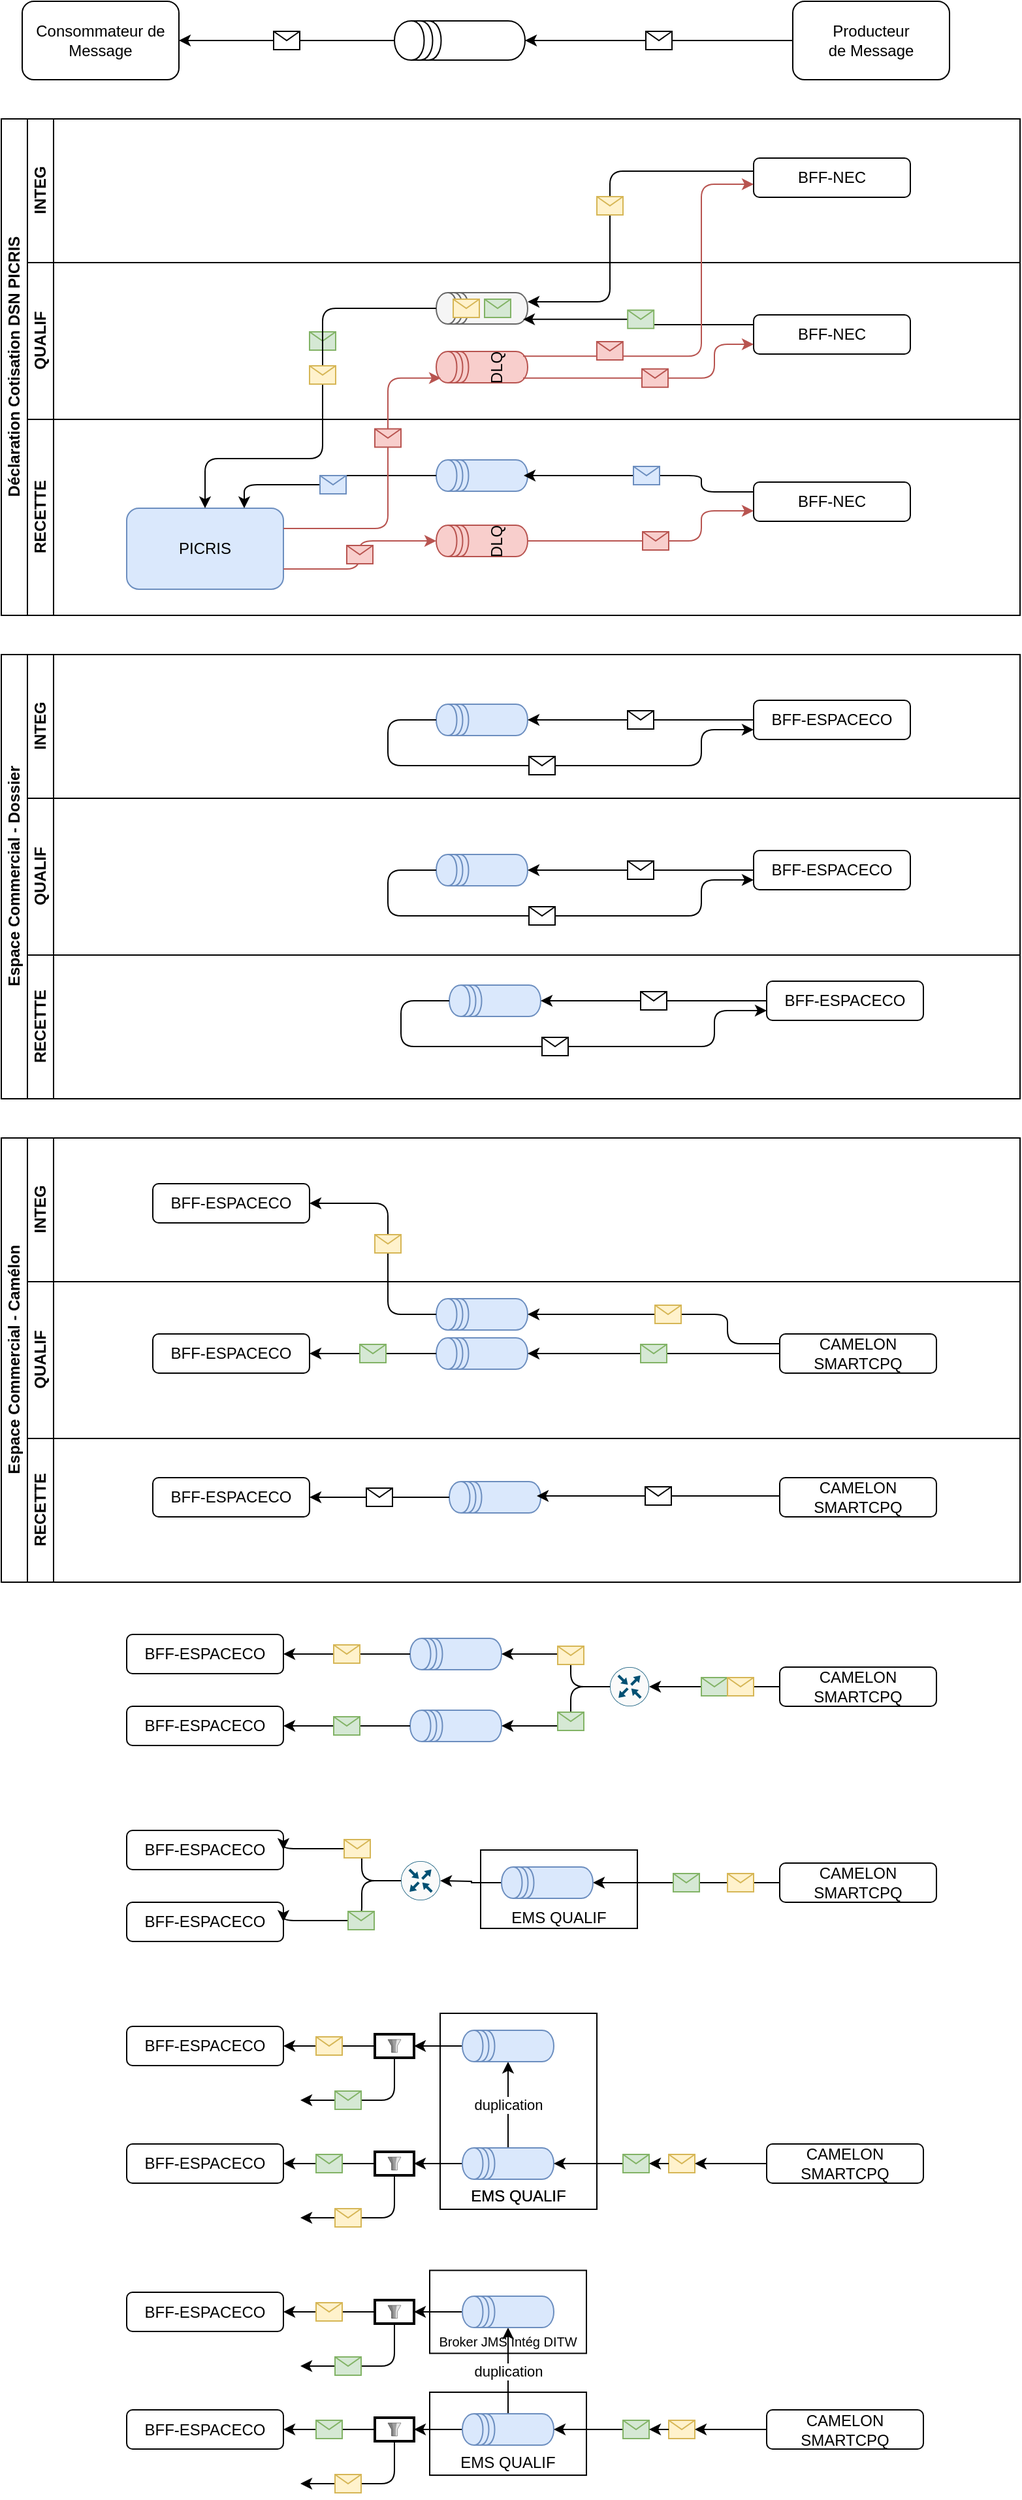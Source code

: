 <mxfile version="14.4.2" type="github">
  <diagram id="DB7DYyGe6dCBV-LKf9_g" name="Page-1">
    <mxGraphModel dx="1384" dy="646" grid="1" gridSize="10" guides="1" tooltips="1" connect="1" arrows="1" fold="1" page="1" pageScale="1" pageWidth="827" pageHeight="1169" math="0" shadow="0">
      <root>
        <mxCell id="0" />
        <mxCell id="1" parent="0" />
        <mxCell id="Vw3KiEQnQfza69MFVmrH-1" value="Consommateur de Message" style="rounded=1;whiteSpace=wrap;html=1;" parent="1" vertex="1">
          <mxGeometry x="40" y="20" width="120" height="60" as="geometry" />
        </mxCell>
        <mxCell id="Vw3KiEQnQfza69MFVmrH-3" value="&lt;div&gt;Producteur&lt;/div&gt;&lt;div&gt;de Message&lt;br&gt;&lt;/div&gt;" style="rounded=1;whiteSpace=wrap;html=1;" parent="1" vertex="1">
          <mxGeometry x="630" y="20" width="120" height="60" as="geometry" />
        </mxCell>
        <mxCell id="Vw3KiEQnQfza69MFVmrH-16" value="" style="shape=datastore;whiteSpace=wrap;html=1;rotation=-90;" parent="1" vertex="1">
          <mxGeometry x="360" width="30" height="100" as="geometry" />
        </mxCell>
        <mxCell id="yvAMT9Jdo3WJvmyWWWsH-12" value="Déclaration Cotisation DSN PICRIS" style="swimlane;html=1;childLayout=stackLayout;resizeParent=1;resizeParentMax=0;horizontal=0;startSize=20;horizontalStack=0;" parent="1" vertex="1">
          <mxGeometry x="24" y="110" width="780" height="380" as="geometry" />
        </mxCell>
        <mxCell id="yvAMT9Jdo3WJvmyWWWsH-13" value="INTEG" style="swimlane;html=1;startSize=20;horizontal=0;" parent="yvAMT9Jdo3WJvmyWWWsH-12" vertex="1">
          <mxGeometry x="20" width="760" height="110" as="geometry" />
        </mxCell>
        <mxCell id="fmMvQ1CZ4i4TI4SBkcEm-40" value="BFF-NEC" style="rounded=1;whiteSpace=wrap;html=1;" parent="yvAMT9Jdo3WJvmyWWWsH-13" vertex="1">
          <mxGeometry x="556" y="30" width="120" height="30" as="geometry" />
        </mxCell>
        <mxCell id="yvAMT9Jdo3WJvmyWWWsH-14" value="QUALIF" style="swimlane;html=1;startSize=20;horizontal=0;" parent="yvAMT9Jdo3WJvmyWWWsH-12" vertex="1">
          <mxGeometry x="20" y="110" width="760" height="120" as="geometry" />
        </mxCell>
        <mxCell id="fmMvQ1CZ4i4TI4SBkcEm-62" value="DLQ" style="shape=datastore;whiteSpace=wrap;html=1;rotation=-90;fillColor=#f8cecc;strokeColor=#b85450;" parent="yvAMT9Jdo3WJvmyWWWsH-14" vertex="1">
          <mxGeometry x="336" y="45" width="24" height="70" as="geometry" />
        </mxCell>
        <mxCell id="XuUBlldkIkATHeK3EOdW-91" value="" style="shape=datastore;whiteSpace=wrap;html=1;rotation=-90;fillColor=#f5f5f5;strokeColor=#666666;fontColor=#333333;" parent="yvAMT9Jdo3WJvmyWWWsH-14" vertex="1">
          <mxGeometry x="336" width="24" height="70" as="geometry" />
        </mxCell>
        <mxCell id="zpK8R6Z0TQCC7PV_zkhn-6" value="BFF-NEC" style="rounded=1;whiteSpace=wrap;html=1;" parent="yvAMT9Jdo3WJvmyWWWsH-14" vertex="1">
          <mxGeometry x="556" y="40" width="120" height="30" as="geometry" />
        </mxCell>
        <mxCell id="zpK8R6Z0TQCC7PV_zkhn-27" value="" style="endArrow=classic;html=1;strokeColor=#000000;entryX=0.15;entryY=0.95;entryDx=0;entryDy=0;exitX=0;exitY=0.25;exitDx=0;exitDy=0;entryPerimeter=0;edgeStyle=orthogonalEdgeStyle;" parent="yvAMT9Jdo3WJvmyWWWsH-14" source="zpK8R6Z0TQCC7PV_zkhn-6" target="XuUBlldkIkATHeK3EOdW-91" edge="1">
          <mxGeometry relative="1" as="geometry">
            <mxPoint x="565" y="54" as="sourcePoint" />
            <mxPoint x="360" y="54" as="targetPoint" />
          </mxGeometry>
        </mxCell>
        <mxCell id="zpK8R6Z0TQCC7PV_zkhn-28" value="" style="shape=message;html=1;outlineConnect=0;fillColor=#d5e8d4;strokeColor=#82b366;" parent="zpK8R6Z0TQCC7PV_zkhn-27" vertex="1">
          <mxGeometry width="20" height="14" relative="1" as="geometry">
            <mxPoint x="-10" y="-7" as="offset" />
          </mxGeometry>
        </mxCell>
        <mxCell id="zpK8R6Z0TQCC7PV_zkhn-29" value="" style="endArrow=classic;html=1;strokeColor=#b85450;edgeStyle=orthogonalEdgeStyle;fillColor=#f8cecc;exitX=0.15;exitY=0.95;exitDx=0;exitDy=0;entryX=0;entryY=0.75;entryDx=0;entryDy=0;exitPerimeter=0;" parent="yvAMT9Jdo3WJvmyWWWsH-14" source="fmMvQ1CZ4i4TI4SBkcEm-62" target="zpK8R6Z0TQCC7PV_zkhn-6" edge="1">
          <mxGeometry relative="1" as="geometry">
            <mxPoint x="446" y="93" as="sourcePoint" />
            <mxPoint x="619" y="70" as="targetPoint" />
            <Array as="points">
              <mxPoint x="526" y="88" />
              <mxPoint x="526" y="63" />
            </Array>
          </mxGeometry>
        </mxCell>
        <mxCell id="zpK8R6Z0TQCC7PV_zkhn-30" value="" style="shape=message;html=1;outlineConnect=0;fillColor=#f8cecc;strokeColor=#b85450;" parent="zpK8R6Z0TQCC7PV_zkhn-29" vertex="1">
          <mxGeometry width="20" height="14" relative="1" as="geometry">
            <mxPoint x="-10" y="-7" as="offset" />
          </mxGeometry>
        </mxCell>
        <mxCell id="zpK8R6Z0TQCC7PV_zkhn-188" value="" style="shape=message;html=1;outlineConnect=0;fillColor=#fff2cc;strokeColor=#d6b656;" parent="yvAMT9Jdo3WJvmyWWWsH-14" vertex="1">
          <mxGeometry x="326" y="28" width="20" height="14" as="geometry" />
        </mxCell>
        <mxCell id="zpK8R6Z0TQCC7PV_zkhn-189" value="" style="shape=message;html=1;outlineConnect=0;fillColor=#d5e8d4;strokeColor=#82b366;" parent="yvAMT9Jdo3WJvmyWWWsH-14" vertex="1">
          <mxGeometry x="350.0" y="28.0" width="20" height="14" as="geometry" />
        </mxCell>
        <mxCell id="zpK8R6Z0TQCC7PV_zkhn-190" value="" style="shape=message;html=1;outlineConnect=0;fillColor=#d5e8d4;strokeColor=#82b366;shadow=0;" parent="yvAMT9Jdo3WJvmyWWWsH-14" vertex="1">
          <mxGeometry x="216.0" y="53.0" width="20" height="14" as="geometry" />
        </mxCell>
        <mxCell id="yvAMT9Jdo3WJvmyWWWsH-15" value="RECETTE" style="swimlane;html=1;startSize=20;horizontal=0;" parent="yvAMT9Jdo3WJvmyWWWsH-12" vertex="1">
          <mxGeometry x="20" y="230" width="760" height="150" as="geometry" />
        </mxCell>
        <mxCell id="fmMvQ1CZ4i4TI4SBkcEm-39" value="PICRIS" style="rounded=1;whiteSpace=wrap;html=1;fillColor=#dae8fc;strokeColor=#6c8ebf;" parent="yvAMT9Jdo3WJvmyWWWsH-15" vertex="1">
          <mxGeometry x="76" y="68" width="120" height="62" as="geometry" />
        </mxCell>
        <mxCell id="zpK8R6Z0TQCC7PV_zkhn-7" value="BFF-NEC" style="rounded=1;whiteSpace=wrap;html=1;" parent="yvAMT9Jdo3WJvmyWWWsH-15" vertex="1">
          <mxGeometry x="556" y="48" width="120" height="30" as="geometry" />
        </mxCell>
        <mxCell id="zpK8R6Z0TQCC7PV_zkhn-8" value="" style="shape=datastore;whiteSpace=wrap;html=1;rotation=-90;fillColor=#dae8fc;strokeColor=#6c8ebf;" parent="yvAMT9Jdo3WJvmyWWWsH-15" vertex="1">
          <mxGeometry x="336" y="8" width="24" height="70" as="geometry" />
        </mxCell>
        <mxCell id="zpK8R6Z0TQCC7PV_zkhn-9" value="DLQ" style="shape=datastore;whiteSpace=wrap;html=1;rotation=-90;fillColor=#f8cecc;strokeColor=#b85450;" parent="yvAMT9Jdo3WJvmyWWWsH-15" vertex="1">
          <mxGeometry x="336" y="58" width="24" height="70" as="geometry" />
        </mxCell>
        <mxCell id="zpK8R6Z0TQCC7PV_zkhn-17" value="" style="endArrow=classic;html=1;strokeColor=#b85450;entryX=0.5;entryY=0;entryDx=0;entryDy=0;exitX=1;exitY=0.75;exitDx=0;exitDy=0;edgeStyle=orthogonalEdgeStyle;fillColor=#f8cecc;" parent="yvAMT9Jdo3WJvmyWWWsH-15" source="fmMvQ1CZ4i4TI4SBkcEm-39" target="zpK8R6Z0TQCC7PV_zkhn-9" edge="1">
          <mxGeometry relative="1" as="geometry">
            <mxPoint x="321" y="230" as="sourcePoint" />
            <mxPoint x="156" y="230" as="targetPoint" />
          </mxGeometry>
        </mxCell>
        <mxCell id="zpK8R6Z0TQCC7PV_zkhn-18" value="" style="shape=message;html=1;outlineConnect=0;fillColor=#f8cecc;strokeColor=#b85450;" parent="zpK8R6Z0TQCC7PV_zkhn-17" vertex="1">
          <mxGeometry width="20" height="14" relative="1" as="geometry">
            <mxPoint x="-10" y="-7" as="offset" />
          </mxGeometry>
        </mxCell>
        <mxCell id="zpK8R6Z0TQCC7PV_zkhn-14" value="" style="endArrow=classic;html=1;strokeColor=#000000;exitX=0.5;exitY=0;exitDx=0;exitDy=0;edgeStyle=orthogonalEdgeStyle;entryX=0.75;entryY=0;entryDx=0;entryDy=0;" parent="yvAMT9Jdo3WJvmyWWWsH-15" source="zpK8R6Z0TQCC7PV_zkhn-8" target="fmMvQ1CZ4i4TI4SBkcEm-39" edge="1">
          <mxGeometry relative="1" as="geometry">
            <mxPoint x="313" y="-85" as="sourcePoint" />
            <mxPoint x="196" y="90" as="targetPoint" />
            <Array as="points">
              <mxPoint x="236" y="43" />
              <mxPoint x="236" y="50" />
              <mxPoint x="166" y="50" />
            </Array>
          </mxGeometry>
        </mxCell>
        <mxCell id="zpK8R6Z0TQCC7PV_zkhn-15" value="" style="shape=message;html=1;outlineConnect=0;fillColor=#dae8fc;strokeColor=#6c8ebf;" parent="zpK8R6Z0TQCC7PV_zkhn-14" vertex="1">
          <mxGeometry width="20" height="14" relative="1" as="geometry">
            <mxPoint x="-10" y="-7" as="offset" />
          </mxGeometry>
        </mxCell>
        <mxCell id="zpK8R6Z0TQCC7PV_zkhn-23" value="" style="endArrow=classic;html=1;strokeColor=#b85450;edgeStyle=orthogonalEdgeStyle;fillColor=#f8cecc;exitX=0.5;exitY=1;exitDx=0;exitDy=0;" parent="yvAMT9Jdo3WJvmyWWWsH-15" source="zpK8R6Z0TQCC7PV_zkhn-9" edge="1">
          <mxGeometry relative="1" as="geometry">
            <mxPoint x="406" y="115" as="sourcePoint" />
            <mxPoint x="556" y="70" as="targetPoint" />
            <Array as="points">
              <mxPoint x="516" y="93" />
              <mxPoint x="516" y="70" />
            </Array>
          </mxGeometry>
        </mxCell>
        <mxCell id="zpK8R6Z0TQCC7PV_zkhn-24" value="" style="shape=message;html=1;outlineConnect=0;fillColor=#f8cecc;strokeColor=#b85450;" parent="zpK8R6Z0TQCC7PV_zkhn-23" vertex="1">
          <mxGeometry width="20" height="14" relative="1" as="geometry">
            <mxPoint x="-10" y="-7" as="offset" />
          </mxGeometry>
        </mxCell>
        <mxCell id="zpK8R6Z0TQCC7PV_zkhn-25" value="" style="endArrow=classic;html=1;strokeColor=#000000;exitX=0;exitY=0.25;exitDx=0;exitDy=0;edgeStyle=orthogonalEdgeStyle;" parent="yvAMT9Jdo3WJvmyWWWsH-15" source="zpK8R6Z0TQCC7PV_zkhn-7" edge="1">
          <mxGeometry relative="1" as="geometry">
            <mxPoint x="586" y="20" as="sourcePoint" />
            <mxPoint x="380" y="43" as="targetPoint" />
            <Array as="points">
              <mxPoint x="516" y="56" />
              <mxPoint x="516" y="43" />
            </Array>
          </mxGeometry>
        </mxCell>
        <mxCell id="zpK8R6Z0TQCC7PV_zkhn-26" value="" style="shape=message;html=1;outlineConnect=0;fillColor=#dae8fc;strokeColor=#6c8ebf;" parent="zpK8R6Z0TQCC7PV_zkhn-25" vertex="1">
          <mxGeometry width="20" height="14" relative="1" as="geometry">
            <mxPoint x="-10" y="-7" as="offset" />
          </mxGeometry>
        </mxCell>
        <mxCell id="fmMvQ1CZ4i4TI4SBkcEm-42" value="" style="endArrow=classic;html=1;strokeColor=#000000;exitX=0.5;exitY=0;exitDx=0;exitDy=0;edgeStyle=orthogonalEdgeStyle;entryX=0.5;entryY=0;entryDx=0;entryDy=0;" parent="yvAMT9Jdo3WJvmyWWWsH-12" source="XuUBlldkIkATHeK3EOdW-91" target="fmMvQ1CZ4i4TI4SBkcEm-39" edge="1">
          <mxGeometry relative="1" as="geometry">
            <mxPoint x="345" y="45" as="sourcePoint" />
            <mxPoint x="216" y="308" as="targetPoint" />
            <Array as="points">
              <mxPoint x="246" y="145" />
              <mxPoint x="246" y="260" />
              <mxPoint x="156" y="260" />
            </Array>
          </mxGeometry>
        </mxCell>
        <mxCell id="fmMvQ1CZ4i4TI4SBkcEm-43" value="" style="shape=message;html=1;outlineConnect=0;fillColor=#fff2cc;strokeColor=#d6b656;" parent="fmMvQ1CZ4i4TI4SBkcEm-42" vertex="1">
          <mxGeometry width="20" height="14" relative="1" as="geometry">
            <mxPoint x="-10" y="-34" as="offset" />
          </mxGeometry>
        </mxCell>
        <mxCell id="fmMvQ1CZ4i4TI4SBkcEm-44" value="" style="endArrow=classic;html=1;strokeColor=#000000;edgeStyle=orthogonalEdgeStyle;" parent="yvAMT9Jdo3WJvmyWWWsH-12" edge="1">
          <mxGeometry relative="1" as="geometry">
            <mxPoint x="576" y="40" as="sourcePoint" />
            <mxPoint x="403" y="140" as="targetPoint" />
            <Array as="points">
              <mxPoint x="466" y="40" />
              <mxPoint x="466" y="140" />
            </Array>
          </mxGeometry>
        </mxCell>
        <mxCell id="fmMvQ1CZ4i4TI4SBkcEm-45" value="" style="shape=message;html=1;outlineConnect=0;fillColor=#fff2cc;strokeColor=#d6b656;" parent="fmMvQ1CZ4i4TI4SBkcEm-44" vertex="1">
          <mxGeometry width="20" height="14" relative="1" as="geometry">
            <mxPoint x="-10" y="-7" as="offset" />
          </mxGeometry>
        </mxCell>
        <mxCell id="zpK8R6Z0TQCC7PV_zkhn-19" value="" style="endArrow=classic;html=1;strokeColor=#b85450;entryX=0.15;entryY=0.05;entryDx=0;entryDy=0;exitX=1;exitY=0.25;exitDx=0;exitDy=0;edgeStyle=orthogonalEdgeStyle;fillColor=#f8cecc;entryPerimeter=0;" parent="yvAMT9Jdo3WJvmyWWWsH-12" source="fmMvQ1CZ4i4TI4SBkcEm-39" target="fmMvQ1CZ4i4TI4SBkcEm-62" edge="1">
          <mxGeometry relative="1" as="geometry">
            <mxPoint x="216" y="344.5" as="sourcePoint" />
            <mxPoint x="333" y="323" as="targetPoint" />
            <Array as="points">
              <mxPoint x="296" y="314" />
              <mxPoint x="296" y="198" />
            </Array>
          </mxGeometry>
        </mxCell>
        <mxCell id="zpK8R6Z0TQCC7PV_zkhn-20" value="" style="shape=message;html=1;outlineConnect=0;fillColor=#f8cecc;strokeColor=#b85450;" parent="zpK8R6Z0TQCC7PV_zkhn-19" vertex="1">
          <mxGeometry width="20" height="14" relative="1" as="geometry">
            <mxPoint x="-10" y="-38.27" as="offset" />
          </mxGeometry>
        </mxCell>
        <mxCell id="zpK8R6Z0TQCC7PV_zkhn-21" value="" style="endArrow=classic;html=1;strokeColor=#b85450;edgeStyle=orthogonalEdgeStyle;fillColor=#f8cecc;exitX=0.85;exitY=0.95;exitDx=0;exitDy=0;exitPerimeter=0;" parent="yvAMT9Jdo3WJvmyWWWsH-12" source="fmMvQ1CZ4i4TI4SBkcEm-62" edge="1">
          <mxGeometry relative="1" as="geometry">
            <mxPoint x="400" y="190" as="sourcePoint" />
            <mxPoint x="576" y="50" as="targetPoint" />
            <Array as="points">
              <mxPoint x="536" y="182" />
              <mxPoint x="536" y="50" />
            </Array>
          </mxGeometry>
        </mxCell>
        <mxCell id="zpK8R6Z0TQCC7PV_zkhn-22" value="" style="shape=message;html=1;outlineConnect=0;fillColor=#f8cecc;strokeColor=#b85450;" parent="zpK8R6Z0TQCC7PV_zkhn-21" vertex="1">
          <mxGeometry width="20" height="14" relative="1" as="geometry">
            <mxPoint x="-80.07" y="6.43" as="offset" />
          </mxGeometry>
        </mxCell>
        <mxCell id="yvAMT9Jdo3WJvmyWWWsH-21" value="" style="endArrow=classic;html=1;strokeColor=#000000;entryX=1;entryY=0.5;entryDx=0;entryDy=0;exitX=0.5;exitY=0;exitDx=0;exitDy=0;" parent="1" source="Vw3KiEQnQfza69MFVmrH-16" target="Vw3KiEQnQfza69MFVmrH-1" edge="1">
          <mxGeometry relative="1" as="geometry">
            <mxPoint x="400" y="122" as="sourcePoint" />
            <mxPoint x="300" y="122" as="targetPoint" />
          </mxGeometry>
        </mxCell>
        <mxCell id="yvAMT9Jdo3WJvmyWWWsH-22" value="" style="shape=message;html=1;outlineConnect=0;" parent="yvAMT9Jdo3WJvmyWWWsH-21" vertex="1">
          <mxGeometry width="20" height="14" relative="1" as="geometry">
            <mxPoint x="-10" y="-7" as="offset" />
          </mxGeometry>
        </mxCell>
        <mxCell id="yvAMT9Jdo3WJvmyWWWsH-23" value="" style="endArrow=classic;html=1;strokeColor=#000000;entryX=0.5;entryY=1;entryDx=0;entryDy=0;exitX=0;exitY=0.5;exitDx=0;exitDy=0;" parent="1" source="Vw3KiEQnQfza69MFVmrH-3" target="Vw3KiEQnQfza69MFVmrH-16" edge="1">
          <mxGeometry relative="1" as="geometry">
            <mxPoint x="605" y="92" as="sourcePoint" />
            <mxPoint x="440" y="92" as="targetPoint" />
          </mxGeometry>
        </mxCell>
        <mxCell id="yvAMT9Jdo3WJvmyWWWsH-24" value="" style="shape=message;html=1;outlineConnect=0;" parent="yvAMT9Jdo3WJvmyWWWsH-23" vertex="1">
          <mxGeometry width="20" height="14" relative="1" as="geometry">
            <mxPoint x="-10" y="-7" as="offset" />
          </mxGeometry>
        </mxCell>
        <mxCell id="zpK8R6Z0TQCC7PV_zkhn-32" value="Espace Commercial - Dossier" style="swimlane;html=1;childLayout=stackLayout;resizeParent=1;resizeParentMax=0;horizontal=0;startSize=20;horizontalStack=0;" parent="1" vertex="1">
          <mxGeometry x="24" y="520" width="780" height="340" as="geometry" />
        </mxCell>
        <mxCell id="zpK8R6Z0TQCC7PV_zkhn-33" value="INTEG" style="swimlane;html=1;startSize=20;horizontal=0;" parent="zpK8R6Z0TQCC7PV_zkhn-32" vertex="1">
          <mxGeometry x="20" width="760" height="110" as="geometry" />
        </mxCell>
        <mxCell id="zpK8R6Z0TQCC7PV_zkhn-34" value="BFF-ESPACECO" style="rounded=1;whiteSpace=wrap;html=1;" parent="zpK8R6Z0TQCC7PV_zkhn-33" vertex="1">
          <mxGeometry x="556" y="35" width="120" height="30" as="geometry" />
        </mxCell>
        <mxCell id="zpK8R6Z0TQCC7PV_zkhn-69" value="" style="shape=datastore;whiteSpace=wrap;html=1;rotation=-90;fillColor=#dae8fc;strokeColor=#6c8ebf;" parent="zpK8R6Z0TQCC7PV_zkhn-33" vertex="1">
          <mxGeometry x="336" y="15" width="24" height="70" as="geometry" />
        </mxCell>
        <mxCell id="zpK8R6Z0TQCC7PV_zkhn-72" value="" style="endArrow=classic;html=1;strokeColor=#000000;edgeStyle=orthogonalEdgeStyle;entryX=0;entryY=0.75;entryDx=0;entryDy=0;exitX=0.5;exitY=0;exitDx=0;exitDy=0;" parent="zpK8R6Z0TQCC7PV_zkhn-33" source="zpK8R6Z0TQCC7PV_zkhn-69" target="zpK8R6Z0TQCC7PV_zkhn-34" edge="1">
          <mxGeometry relative="1" as="geometry">
            <mxPoint x="299" y="80" as="sourcePoint" />
            <mxPoint x="126" y="85" as="targetPoint" />
            <Array as="points">
              <mxPoint x="276" y="50" />
              <mxPoint x="276" y="85" />
              <mxPoint x="516" y="85" />
              <mxPoint x="516" y="58" />
            </Array>
          </mxGeometry>
        </mxCell>
        <mxCell id="zpK8R6Z0TQCC7PV_zkhn-73" value="" style="shape=message;html=1;outlineConnect=0;" parent="zpK8R6Z0TQCC7PV_zkhn-72" vertex="1">
          <mxGeometry width="20" height="14" relative="1" as="geometry">
            <mxPoint x="-10" y="-7" as="offset" />
          </mxGeometry>
        </mxCell>
        <mxCell id="zpK8R6Z0TQCC7PV_zkhn-58" value="" style="endArrow=classic;html=1;strokeColor=#000000;edgeStyle=orthogonalEdgeStyle;entryX=0.5;entryY=1;entryDx=0;entryDy=0;" parent="zpK8R6Z0TQCC7PV_zkhn-33" target="zpK8R6Z0TQCC7PV_zkhn-69" edge="1">
          <mxGeometry relative="1" as="geometry">
            <mxPoint x="556" y="50" as="sourcePoint" />
            <mxPoint x="383" y="140" as="targetPoint" />
            <Array as="points">
              <mxPoint x="556" y="50" />
            </Array>
          </mxGeometry>
        </mxCell>
        <mxCell id="zpK8R6Z0TQCC7PV_zkhn-59" value="" style="shape=message;html=1;outlineConnect=0;" parent="zpK8R6Z0TQCC7PV_zkhn-58" vertex="1">
          <mxGeometry width="20" height="14" relative="1" as="geometry">
            <mxPoint x="-10" y="-7" as="offset" />
          </mxGeometry>
        </mxCell>
        <mxCell id="zpK8R6Z0TQCC7PV_zkhn-35" value="QUALIF" style="swimlane;html=1;startSize=20;horizontal=0;" parent="zpK8R6Z0TQCC7PV_zkhn-32" vertex="1">
          <mxGeometry x="20" y="110" width="760" height="120" as="geometry" />
        </mxCell>
        <mxCell id="zpK8R6Z0TQCC7PV_zkhn-74" value="BFF-ESPACECO" style="rounded=1;whiteSpace=wrap;html=1;" parent="zpK8R6Z0TQCC7PV_zkhn-35" vertex="1">
          <mxGeometry x="556" y="40" width="120" height="30" as="geometry" />
        </mxCell>
        <mxCell id="zpK8R6Z0TQCC7PV_zkhn-75" value="" style="shape=datastore;whiteSpace=wrap;html=1;rotation=-90;fillColor=#dae8fc;strokeColor=#6c8ebf;" parent="zpK8R6Z0TQCC7PV_zkhn-35" vertex="1">
          <mxGeometry x="336" y="20" width="24" height="70" as="geometry" />
        </mxCell>
        <mxCell id="zpK8R6Z0TQCC7PV_zkhn-76" value="" style="endArrow=classic;html=1;strokeColor=#000000;edgeStyle=orthogonalEdgeStyle;entryX=0;entryY=0.75;entryDx=0;entryDy=0;exitX=0.5;exitY=0;exitDx=0;exitDy=0;" parent="zpK8R6Z0TQCC7PV_zkhn-35" source="zpK8R6Z0TQCC7PV_zkhn-75" target="zpK8R6Z0TQCC7PV_zkhn-74" edge="1">
          <mxGeometry relative="1" as="geometry">
            <mxPoint x="255" y="-435" as="sourcePoint" />
            <mxPoint x="82" y="-430" as="targetPoint" />
            <Array as="points">
              <mxPoint x="276" y="55" />
              <mxPoint x="276" y="90" />
              <mxPoint x="516" y="90" />
              <mxPoint x="516" y="63" />
            </Array>
          </mxGeometry>
        </mxCell>
        <mxCell id="zpK8R6Z0TQCC7PV_zkhn-77" value="" style="shape=message;html=1;outlineConnect=0;" parent="zpK8R6Z0TQCC7PV_zkhn-76" vertex="1">
          <mxGeometry width="20" height="14" relative="1" as="geometry">
            <mxPoint x="-10" y="-7" as="offset" />
          </mxGeometry>
        </mxCell>
        <mxCell id="zpK8R6Z0TQCC7PV_zkhn-78" value="" style="endArrow=classic;html=1;strokeColor=#000000;edgeStyle=orthogonalEdgeStyle;entryX=0.5;entryY=1;entryDx=0;entryDy=0;" parent="zpK8R6Z0TQCC7PV_zkhn-35" target="zpK8R6Z0TQCC7PV_zkhn-75" edge="1">
          <mxGeometry relative="1" as="geometry">
            <mxPoint x="556" y="55" as="sourcePoint" />
            <mxPoint x="339" y="-375" as="targetPoint" />
            <Array as="points">
              <mxPoint x="556" y="55" />
            </Array>
          </mxGeometry>
        </mxCell>
        <mxCell id="zpK8R6Z0TQCC7PV_zkhn-79" value="" style="shape=message;html=1;outlineConnect=0;" parent="zpK8R6Z0TQCC7PV_zkhn-78" vertex="1">
          <mxGeometry width="20" height="14" relative="1" as="geometry">
            <mxPoint x="-10" y="-7" as="offset" />
          </mxGeometry>
        </mxCell>
        <mxCell id="zpK8R6Z0TQCC7PV_zkhn-43" value="RECETTE" style="swimlane;html=1;startSize=20;horizontal=0;" parent="zpK8R6Z0TQCC7PV_zkhn-32" vertex="1">
          <mxGeometry x="20" y="230" width="760" height="110" as="geometry" />
        </mxCell>
        <mxCell id="zpK8R6Z0TQCC7PV_zkhn-80" value="BFF-ESPACECO" style="rounded=1;whiteSpace=wrap;html=1;" parent="zpK8R6Z0TQCC7PV_zkhn-43" vertex="1">
          <mxGeometry x="566" y="20" width="120" height="30" as="geometry" />
        </mxCell>
        <mxCell id="zpK8R6Z0TQCC7PV_zkhn-81" value="" style="shape=datastore;whiteSpace=wrap;html=1;rotation=-90;fillColor=#dae8fc;strokeColor=#6c8ebf;" parent="zpK8R6Z0TQCC7PV_zkhn-43" vertex="1">
          <mxGeometry x="346" width="24" height="70" as="geometry" />
        </mxCell>
        <mxCell id="zpK8R6Z0TQCC7PV_zkhn-82" value="" style="endArrow=classic;html=1;strokeColor=#000000;edgeStyle=orthogonalEdgeStyle;entryX=0;entryY=0.75;entryDx=0;entryDy=0;exitX=0.5;exitY=0;exitDx=0;exitDy=0;" parent="zpK8R6Z0TQCC7PV_zkhn-43" source="zpK8R6Z0TQCC7PV_zkhn-81" target="zpK8R6Z0TQCC7PV_zkhn-80" edge="1">
          <mxGeometry relative="1" as="geometry">
            <mxPoint x="265" y="-455" as="sourcePoint" />
            <mxPoint x="92" y="-450" as="targetPoint" />
            <Array as="points">
              <mxPoint x="286" y="35" />
              <mxPoint x="286" y="70" />
              <mxPoint x="526" y="70" />
              <mxPoint x="526" y="43" />
            </Array>
          </mxGeometry>
        </mxCell>
        <mxCell id="zpK8R6Z0TQCC7PV_zkhn-83" value="" style="shape=message;html=1;outlineConnect=0;" parent="zpK8R6Z0TQCC7PV_zkhn-82" vertex="1">
          <mxGeometry width="20" height="14" relative="1" as="geometry">
            <mxPoint x="-10" y="-7" as="offset" />
          </mxGeometry>
        </mxCell>
        <mxCell id="zpK8R6Z0TQCC7PV_zkhn-84" value="" style="endArrow=classic;html=1;strokeColor=#000000;edgeStyle=orthogonalEdgeStyle;entryX=0.5;entryY=1;entryDx=0;entryDy=0;" parent="zpK8R6Z0TQCC7PV_zkhn-43" target="zpK8R6Z0TQCC7PV_zkhn-81" edge="1">
          <mxGeometry relative="1" as="geometry">
            <mxPoint x="566" y="35" as="sourcePoint" />
            <mxPoint x="349" y="-395" as="targetPoint" />
            <Array as="points">
              <mxPoint x="566" y="35" />
            </Array>
          </mxGeometry>
        </mxCell>
        <mxCell id="zpK8R6Z0TQCC7PV_zkhn-85" value="" style="shape=message;html=1;outlineConnect=0;" parent="zpK8R6Z0TQCC7PV_zkhn-84" vertex="1">
          <mxGeometry width="20" height="14" relative="1" as="geometry">
            <mxPoint x="-10" y="-7" as="offset" />
          </mxGeometry>
        </mxCell>
        <mxCell id="zpK8R6Z0TQCC7PV_zkhn-153" value="Espace Commercial - Camélon" style="swimlane;html=1;childLayout=stackLayout;resizeParent=1;resizeParentMax=0;horizontal=0;startSize=20;horizontalStack=0;" parent="1" vertex="1">
          <mxGeometry x="24" y="890" width="780" height="340" as="geometry" />
        </mxCell>
        <mxCell id="zpK8R6Z0TQCC7PV_zkhn-154" value="INTEG" style="swimlane;html=1;startSize=20;horizontal=0;" parent="zpK8R6Z0TQCC7PV_zkhn-153" vertex="1">
          <mxGeometry x="20" width="760" height="110" as="geometry" />
        </mxCell>
        <mxCell id="zpK8R6Z0TQCC7PV_zkhn-155" value="BFF-ESPACECO" style="rounded=1;whiteSpace=wrap;html=1;" parent="zpK8R6Z0TQCC7PV_zkhn-154" vertex="1">
          <mxGeometry x="96" y="35" width="120" height="30" as="geometry" />
        </mxCell>
        <mxCell id="zpK8R6Z0TQCC7PV_zkhn-161" value="QUALIF" style="swimlane;html=1;startSize=20;horizontal=0;" parent="zpK8R6Z0TQCC7PV_zkhn-153" vertex="1">
          <mxGeometry x="20" y="110" width="760" height="120" as="geometry" />
        </mxCell>
        <mxCell id="zpK8R6Z0TQCC7PV_zkhn-162" value="BFF-ESPACECO" style="rounded=1;whiteSpace=wrap;html=1;" parent="zpK8R6Z0TQCC7PV_zkhn-161" vertex="1">
          <mxGeometry x="96" y="40" width="120" height="30" as="geometry" />
        </mxCell>
        <mxCell id="zpK8R6Z0TQCC7PV_zkhn-163" value="" style="shape=datastore;whiteSpace=wrap;html=1;rotation=-90;fillColor=#dae8fc;strokeColor=#6c8ebf;" parent="zpK8R6Z0TQCC7PV_zkhn-161" vertex="1">
          <mxGeometry x="336" y="20" width="24" height="70" as="geometry" />
        </mxCell>
        <mxCell id="zpK8R6Z0TQCC7PV_zkhn-166" value="" style="endArrow=classic;html=1;strokeColor=#000000;edgeStyle=orthogonalEdgeStyle;entryX=0.5;entryY=1;entryDx=0;entryDy=0;exitX=0;exitY=0.5;exitDx=0;exitDy=0;" parent="zpK8R6Z0TQCC7PV_zkhn-161" source="zpK8R6Z0TQCC7PV_zkhn-176" target="zpK8R6Z0TQCC7PV_zkhn-163" edge="1">
          <mxGeometry relative="1" as="geometry">
            <mxPoint x="556" y="55" as="sourcePoint" />
            <mxPoint x="339" y="-375" as="targetPoint" />
            <Array as="points" />
          </mxGeometry>
        </mxCell>
        <mxCell id="zpK8R6Z0TQCC7PV_zkhn-167" value="" style="shape=message;html=1;outlineConnect=0;fillColor=#d5e8d4;strokeColor=#82b366;" parent="zpK8R6Z0TQCC7PV_zkhn-166" vertex="1">
          <mxGeometry width="20" height="14" relative="1" as="geometry">
            <mxPoint x="-10" y="-7" as="offset" />
          </mxGeometry>
        </mxCell>
        <mxCell id="zpK8R6Z0TQCC7PV_zkhn-176" value="CAMELON SMARTCPQ" style="rounded=1;whiteSpace=wrap;html=1;" parent="zpK8R6Z0TQCC7PV_zkhn-161" vertex="1">
          <mxGeometry x="576" y="40" width="120" height="30" as="geometry" />
        </mxCell>
        <mxCell id="zpK8R6Z0TQCC7PV_zkhn-181" value="" style="endArrow=classic;html=1;strokeColor=#000000;edgeStyle=orthogonalEdgeStyle;entryX=1;entryY=0.5;entryDx=0;entryDy=0;exitX=0.5;exitY=0;exitDx=0;exitDy=0;" parent="zpK8R6Z0TQCC7PV_zkhn-161" source="zpK8R6Z0TQCC7PV_zkhn-163" target="zpK8R6Z0TQCC7PV_zkhn-162" edge="1">
          <mxGeometry relative="1" as="geometry">
            <mxPoint x="323" y="165" as="sourcePoint" />
            <mxPoint x="216" y="165" as="targetPoint" />
            <Array as="points">
              <mxPoint x="276" y="55" />
              <mxPoint x="276" y="55" />
            </Array>
          </mxGeometry>
        </mxCell>
        <mxCell id="zpK8R6Z0TQCC7PV_zkhn-182" value="" style="shape=message;html=1;outlineConnect=0;fillColor=#d5e8d4;strokeColor=#82b366;" parent="zpK8R6Z0TQCC7PV_zkhn-181" vertex="1">
          <mxGeometry width="20" height="14" relative="1" as="geometry">
            <mxPoint x="-10" y="-7" as="offset" />
          </mxGeometry>
        </mxCell>
        <mxCell id="zpK8R6Z0TQCC7PV_zkhn-156" value="" style="shape=datastore;whiteSpace=wrap;html=1;rotation=-90;fillColor=#dae8fc;strokeColor=#6c8ebf;" parent="zpK8R6Z0TQCC7PV_zkhn-161" vertex="1">
          <mxGeometry x="336" y="-10" width="24" height="70" as="geometry" />
        </mxCell>
        <mxCell id="zpK8R6Z0TQCC7PV_zkhn-159" value="" style="endArrow=classic;html=1;strokeColor=#000000;edgeStyle=orthogonalEdgeStyle;entryX=0.5;entryY=1;entryDx=0;entryDy=0;exitX=0;exitY=0.25;exitDx=0;exitDy=0;" parent="zpK8R6Z0TQCC7PV_zkhn-161" source="zpK8R6Z0TQCC7PV_zkhn-176" target="zpK8R6Z0TQCC7PV_zkhn-156" edge="1">
          <mxGeometry relative="1" as="geometry">
            <mxPoint x="556" y="-60" as="sourcePoint" />
            <mxPoint x="383" y="30" as="targetPoint" />
            <Array as="points">
              <mxPoint x="536" y="48" />
              <mxPoint x="536" y="25" />
            </Array>
          </mxGeometry>
        </mxCell>
        <mxCell id="zpK8R6Z0TQCC7PV_zkhn-160" value="" style="shape=message;html=1;outlineConnect=0;fillColor=#fff2cc;strokeColor=#d6b656;" parent="zpK8R6Z0TQCC7PV_zkhn-159" vertex="1">
          <mxGeometry width="20" height="14" relative="1" as="geometry">
            <mxPoint x="-10" y="-7" as="offset" />
          </mxGeometry>
        </mxCell>
        <mxCell id="zpK8R6Z0TQCC7PV_zkhn-168" value="RECETTE" style="swimlane;html=1;startSize=20;horizontal=0;" parent="zpK8R6Z0TQCC7PV_zkhn-153" vertex="1">
          <mxGeometry x="20" y="230" width="760" height="110" as="geometry" />
        </mxCell>
        <mxCell id="zpK8R6Z0TQCC7PV_zkhn-169" value="BFF-ESPACECO" style="rounded=1;whiteSpace=wrap;html=1;" parent="zpK8R6Z0TQCC7PV_zkhn-168" vertex="1">
          <mxGeometry x="96" y="30" width="120" height="30" as="geometry" />
        </mxCell>
        <mxCell id="zpK8R6Z0TQCC7PV_zkhn-170" value="" style="shape=datastore;whiteSpace=wrap;html=1;rotation=-90;fillColor=#dae8fc;strokeColor=#6c8ebf;" parent="zpK8R6Z0TQCC7PV_zkhn-168" vertex="1">
          <mxGeometry x="346" y="10" width="24" height="70" as="geometry" />
        </mxCell>
        <mxCell id="zpK8R6Z0TQCC7PV_zkhn-179" value="" style="endArrow=classic;html=1;strokeColor=#000000;edgeStyle=orthogonalEdgeStyle;entryX=1;entryY=0.5;entryDx=0;entryDy=0;exitX=0.5;exitY=0;exitDx=0;exitDy=0;" parent="zpK8R6Z0TQCC7PV_zkhn-168" source="zpK8R6Z0TQCC7PV_zkhn-170" target="zpK8R6Z0TQCC7PV_zkhn-169" edge="1">
          <mxGeometry relative="1" as="geometry">
            <mxPoint x="566" y="45" as="sourcePoint" />
            <mxPoint x="393" y="45" as="targetPoint" />
            <Array as="points" />
          </mxGeometry>
        </mxCell>
        <mxCell id="zpK8R6Z0TQCC7PV_zkhn-180" value="" style="shape=message;html=1;outlineConnect=0;" parent="zpK8R6Z0TQCC7PV_zkhn-179" vertex="1">
          <mxGeometry width="20" height="14" relative="1" as="geometry">
            <mxPoint x="-10" y="-7" as="offset" />
          </mxGeometry>
        </mxCell>
        <mxCell id="zpK8R6Z0TQCC7PV_zkhn-175" value="CAMELON SMARTCPQ" style="rounded=1;whiteSpace=wrap;html=1;" parent="zpK8R6Z0TQCC7PV_zkhn-168" vertex="1">
          <mxGeometry x="576" y="30" width="120" height="30" as="geometry" />
        </mxCell>
        <mxCell id="zpK8R6Z0TQCC7PV_zkhn-184" value="" style="endArrow=classic;html=1;strokeColor=#000000;edgeStyle=orthogonalEdgeStyle;" parent="zpK8R6Z0TQCC7PV_zkhn-168" edge="1">
          <mxGeometry relative="1" as="geometry">
            <mxPoint x="576" y="44" as="sourcePoint" />
            <mxPoint x="390" y="44" as="targetPoint" />
            <Array as="points">
              <mxPoint x="390" y="44" />
            </Array>
          </mxGeometry>
        </mxCell>
        <mxCell id="zpK8R6Z0TQCC7PV_zkhn-185" value="" style="shape=message;html=1;outlineConnect=0;" parent="zpK8R6Z0TQCC7PV_zkhn-184" vertex="1">
          <mxGeometry width="20" height="14" relative="1" as="geometry">
            <mxPoint x="-10" y="-7" as="offset" />
          </mxGeometry>
        </mxCell>
        <mxCell id="zpK8R6Z0TQCC7PV_zkhn-186" value="" style="endArrow=classic;html=1;strokeColor=#000000;edgeStyle=orthogonalEdgeStyle;entryX=1;entryY=0.5;entryDx=0;entryDy=0;exitX=0.5;exitY=0;exitDx=0;exitDy=0;" parent="zpK8R6Z0TQCC7PV_zkhn-153" source="zpK8R6Z0TQCC7PV_zkhn-156" target="zpK8R6Z0TQCC7PV_zkhn-155" edge="1">
          <mxGeometry relative="1" as="geometry">
            <mxPoint x="429" y="85" as="sourcePoint" />
            <mxPoint x="256" y="85" as="targetPoint" />
            <Array as="points">
              <mxPoint x="296" y="135" />
              <mxPoint x="296" y="50" />
            </Array>
          </mxGeometry>
        </mxCell>
        <mxCell id="zpK8R6Z0TQCC7PV_zkhn-187" value="" style="shape=message;html=1;outlineConnect=0;fillColor=#fff2cc;strokeColor=#d6b656;" parent="zpK8R6Z0TQCC7PV_zkhn-186" vertex="1">
          <mxGeometry width="20" height="14" relative="1" as="geometry">
            <mxPoint x="-10" y="-7" as="offset" />
          </mxGeometry>
        </mxCell>
        <mxCell id="fqXoqpOnXC4Qgl6XE_4F-1" value="BFF-ESPACECO" style="rounded=1;whiteSpace=wrap;html=1;" parent="1" vertex="1">
          <mxGeometry x="120" y="1270" width="120" height="30" as="geometry" />
        </mxCell>
        <mxCell id="fqXoqpOnXC4Qgl6XE_4F-2" value="BFF-ESPACECO" style="rounded=1;whiteSpace=wrap;html=1;" parent="1" vertex="1">
          <mxGeometry x="120" y="1325" width="120" height="30" as="geometry" />
        </mxCell>
        <mxCell id="fqXoqpOnXC4Qgl6XE_4F-3" value="" style="shape=datastore;whiteSpace=wrap;html=1;rotation=-90;fillColor=#dae8fc;strokeColor=#6c8ebf;" parent="1" vertex="1">
          <mxGeometry x="360" y="1305" width="24" height="70" as="geometry" />
        </mxCell>
        <mxCell id="fqXoqpOnXC4Qgl6XE_4F-4" value="" style="endArrow=classic;html=1;strokeColor=#000000;edgeStyle=orthogonalEdgeStyle;entryX=0.5;entryY=1;entryDx=0;entryDy=0;exitX=0;exitY=0.5;exitDx=0;exitDy=0;" parent="1" source="fqXoqpOnXC4Qgl6XE_4F-14" target="fqXoqpOnXC4Qgl6XE_4F-3" edge="1">
          <mxGeometry relative="1" as="geometry">
            <mxPoint x="536" y="340" as="sourcePoint" />
            <mxPoint x="319" y="-90" as="targetPoint" />
            <Array as="points">
              <mxPoint x="460" y="1310" />
              <mxPoint x="460" y="1340" />
            </Array>
          </mxGeometry>
        </mxCell>
        <mxCell id="fqXoqpOnXC4Qgl6XE_4F-5" value="" style="shape=message;html=1;outlineConnect=0;fillColor=#d5e8d4;strokeColor=#82b366;" parent="fqXoqpOnXC4Qgl6XE_4F-4" vertex="1">
          <mxGeometry width="20" height="14" relative="1" as="geometry">
            <mxPoint x="-10" y="-7" as="offset" />
          </mxGeometry>
        </mxCell>
        <mxCell id="fqXoqpOnXC4Qgl6XE_4F-6" value="CAMELON SMARTCPQ" style="rounded=1;whiteSpace=wrap;html=1;" parent="1" vertex="1">
          <mxGeometry x="620" y="1295" width="120" height="30" as="geometry" />
        </mxCell>
        <mxCell id="fqXoqpOnXC4Qgl6XE_4F-7" value="" style="endArrow=classic;html=1;strokeColor=#000000;edgeStyle=orthogonalEdgeStyle;entryX=1;entryY=0.5;entryDx=0;entryDy=0;exitX=0.5;exitY=0;exitDx=0;exitDy=0;" parent="1" source="fqXoqpOnXC4Qgl6XE_4F-3" target="fqXoqpOnXC4Qgl6XE_4F-2" edge="1">
          <mxGeometry relative="1" as="geometry">
            <mxPoint x="303" y="450" as="sourcePoint" />
            <mxPoint x="196" y="450" as="targetPoint" />
            <Array as="points">
              <mxPoint x="300" y="1340" />
              <mxPoint x="300" y="1340" />
            </Array>
          </mxGeometry>
        </mxCell>
        <mxCell id="fqXoqpOnXC4Qgl6XE_4F-8" value="" style="shape=message;html=1;outlineConnect=0;fillColor=#d5e8d4;strokeColor=#82b366;" parent="fqXoqpOnXC4Qgl6XE_4F-7" vertex="1">
          <mxGeometry width="20" height="14" relative="1" as="geometry">
            <mxPoint x="-10" y="-7" as="offset" />
          </mxGeometry>
        </mxCell>
        <mxCell id="fqXoqpOnXC4Qgl6XE_4F-9" value="" style="shape=datastore;whiteSpace=wrap;html=1;rotation=-90;fillColor=#dae8fc;strokeColor=#6c8ebf;" parent="1" vertex="1">
          <mxGeometry x="360" y="1250" width="24" height="70" as="geometry" />
        </mxCell>
        <mxCell id="fqXoqpOnXC4Qgl6XE_4F-12" value="" style="endArrow=classic;html=1;strokeColor=#000000;edgeStyle=orthogonalEdgeStyle;entryX=1;entryY=0.5;entryDx=0;entryDy=0;exitX=0.5;exitY=0;exitDx=0;exitDy=0;" parent="1" source="fqXoqpOnXC4Qgl6XE_4F-9" target="fqXoqpOnXC4Qgl6XE_4F-1" edge="1">
          <mxGeometry relative="1" as="geometry">
            <mxPoint x="409" y="370" as="sourcePoint" />
            <mxPoint x="236" y="370" as="targetPoint" />
            <Array as="points">
              <mxPoint x="270" y="1285" />
              <mxPoint x="270" y="1285" />
            </Array>
          </mxGeometry>
        </mxCell>
        <mxCell id="fqXoqpOnXC4Qgl6XE_4F-13" value="" style="shape=message;html=1;outlineConnect=0;fillColor=#fff2cc;strokeColor=#d6b656;" parent="fqXoqpOnXC4Qgl6XE_4F-12" vertex="1">
          <mxGeometry width="20" height="14" relative="1" as="geometry">
            <mxPoint x="-10" y="-7" as="offset" />
          </mxGeometry>
        </mxCell>
        <mxCell id="fqXoqpOnXC4Qgl6XE_4F-14" value="" style="points=[[0.5,0,0],[1,0.5,0],[0.5,1,0],[0,0.5,0],[0.145,0.145,0],[0.856,0.145,0],[0.855,0.856,0],[0.145,0.855,0]];verticalLabelPosition=bottom;html=1;verticalAlign=top;aspect=fixed;align=center;pointerEvents=1;shape=mxgraph.cisco19.rect;prIcon=router;fillColor=#FAFAFA;strokeColor=#005073;" parent="1" vertex="1">
          <mxGeometry x="490" y="1295" width="30" height="30" as="geometry" />
        </mxCell>
        <mxCell id="fqXoqpOnXC4Qgl6XE_4F-15" value="" style="endArrow=classic;html=1;strokeColor=#000000;edgeStyle=orthogonalEdgeStyle;entryX=1;entryY=0.5;entryDx=0;entryDy=0;exitX=0;exitY=0.5;exitDx=0;exitDy=0;entryPerimeter=0;" parent="1" source="fqXoqpOnXC4Qgl6XE_4F-6" target="fqXoqpOnXC4Qgl6XE_4F-14" edge="1">
          <mxGeometry relative="1" as="geometry">
            <mxPoint x="620" y="1310" as="sourcePoint" />
            <mxPoint x="407" y="1340" as="targetPoint" />
            <Array as="points" />
          </mxGeometry>
        </mxCell>
        <mxCell id="fqXoqpOnXC4Qgl6XE_4F-16" value="" style="shape=message;html=1;outlineConnect=0;fillColor=#d5e8d4;strokeColor=#82b366;" parent="fqXoqpOnXC4Qgl6XE_4F-15" vertex="1">
          <mxGeometry width="20" height="14" relative="1" as="geometry">
            <mxPoint x="-10" y="-7" as="offset" />
          </mxGeometry>
        </mxCell>
        <mxCell id="fqXoqpOnXC4Qgl6XE_4F-17" value="" style="shape=message;html=1;outlineConnect=0;fillColor=#fff2cc;strokeColor=#d6b656;" parent="1" vertex="1">
          <mxGeometry x="580" y="1303" width="20" height="14" as="geometry" />
        </mxCell>
        <mxCell id="fqXoqpOnXC4Qgl6XE_4F-23" value="" style="endArrow=classic;html=1;strokeColor=#000000;edgeStyle=orthogonalEdgeStyle;entryX=0.5;entryY=1;entryDx=0;entryDy=0;exitX=0;exitY=0.5;exitDx=0;exitDy=0;exitPerimeter=0;" parent="1" source="fqXoqpOnXC4Qgl6XE_4F-14" target="fqXoqpOnXC4Qgl6XE_4F-9" edge="1">
          <mxGeometry relative="1" as="geometry">
            <mxPoint x="527" y="1255" as="sourcePoint" />
            <mxPoint x="430" y="1250" as="targetPoint" />
            <Array as="points">
              <mxPoint x="460" y="1310" />
              <mxPoint x="460" y="1285" />
            </Array>
          </mxGeometry>
        </mxCell>
        <mxCell id="fqXoqpOnXC4Qgl6XE_4F-24" value="" style="shape=message;html=1;outlineConnect=0;fillColor=#fff2cc;strokeColor=#d6b656;" parent="fqXoqpOnXC4Qgl6XE_4F-23" vertex="1">
          <mxGeometry width="20" height="14" relative="1" as="geometry">
            <mxPoint x="-10" y="-7" as="offset" />
          </mxGeometry>
        </mxCell>
        <mxCell id="fqXoqpOnXC4Qgl6XE_4F-26" value="BFF-ESPACECO" style="rounded=1;whiteSpace=wrap;html=1;" parent="1" vertex="1">
          <mxGeometry x="120" y="1660" width="120" height="30" as="geometry" />
        </mxCell>
        <mxCell id="fqXoqpOnXC4Qgl6XE_4F-63" style="edgeStyle=orthogonalEdgeStyle;rounded=0;orthogonalLoop=1;jettySize=auto;html=1;exitX=0.5;exitY=0;exitDx=0;exitDy=0;entryX=1;entryY=0.5;entryDx=0;entryDy=0;entryPerimeter=0;" parent="1" source="fqXoqpOnXC4Qgl6XE_4F-27" target="fqXoqpOnXC4Qgl6XE_4F-50" edge="1">
          <mxGeometry relative="1" as="geometry" />
        </mxCell>
        <mxCell id="fqXoqpOnXC4Qgl6XE_4F-76" value="duplication" style="edgeStyle=orthogonalEdgeStyle;rounded=0;orthogonalLoop=1;jettySize=auto;html=1;exitX=1;exitY=0.5;exitDx=0;exitDy=0;entryX=0;entryY=0.5;entryDx=0;entryDy=0;" parent="1" source="fqXoqpOnXC4Qgl6XE_4F-27" target="fqXoqpOnXC4Qgl6XE_4F-66" edge="1">
          <mxGeometry relative="1" as="geometry" />
        </mxCell>
        <mxCell id="fqXoqpOnXC4Qgl6XE_4F-27" value="" style="shape=datastore;whiteSpace=wrap;html=1;rotation=-90;fillColor=#dae8fc;strokeColor=#6c8ebf;" parent="1" vertex="1">
          <mxGeometry x="400" y="1640" width="24" height="70" as="geometry" />
        </mxCell>
        <mxCell id="fqXoqpOnXC4Qgl6XE_4F-30" value="CAMELON SMARTCPQ" style="rounded=1;whiteSpace=wrap;html=1;" parent="1" vertex="1">
          <mxGeometry x="610" y="1660" width="120" height="30" as="geometry" />
        </mxCell>
        <mxCell id="fqXoqpOnXC4Qgl6XE_4F-37" value="" style="endArrow=classic;html=1;strokeColor=#000000;edgeStyle=orthogonalEdgeStyle;entryX=0.5;entryY=1;entryDx=0;entryDy=0;exitX=0;exitY=0.5;exitDx=0;exitDy=0;" parent="1" source="fqXoqpOnXC4Qgl6XE_4F-48" target="fqXoqpOnXC4Qgl6XE_4F-27" edge="1">
          <mxGeometry relative="1" as="geometry">
            <mxPoint x="660" y="1645" as="sourcePoint" />
            <mxPoint x="560" y="1645" as="targetPoint" />
            <Array as="points" />
          </mxGeometry>
        </mxCell>
        <mxCell id="fqXoqpOnXC4Qgl6XE_4F-39" value="" style="shape=message;html=1;outlineConnect=0;fillColor=#fff2cc;strokeColor=#d6b656;" parent="1" vertex="1">
          <mxGeometry x="535" y="1668" width="20" height="14" as="geometry" />
        </mxCell>
        <mxCell id="fqXoqpOnXC4Qgl6XE_4F-47" value="" style="endArrow=classic;html=1;strokeColor=#000000;edgeStyle=orthogonalEdgeStyle;entryX=1;entryY=0.5;entryDx=0;entryDy=0;" parent="1" target="fqXoqpOnXC4Qgl6XE_4F-39" edge="1">
          <mxGeometry relative="1" as="geometry">
            <mxPoint x="610" y="1675" as="sourcePoint" />
            <mxPoint x="560" y="1675" as="targetPoint" />
            <Array as="points">
              <mxPoint x="600" y="1675" />
            </Array>
          </mxGeometry>
        </mxCell>
        <mxCell id="fqXoqpOnXC4Qgl6XE_4F-48" value="" style="shape=message;html=1;outlineConnect=0;fillColor=#d5e8d4;strokeColor=#82b366;" parent="1" vertex="1">
          <mxGeometry x="500" y="1668" width="20" height="14" as="geometry" />
        </mxCell>
        <mxCell id="fqXoqpOnXC4Qgl6XE_4F-49" value="" style="endArrow=classic;html=1;strokeColor=#000000;edgeStyle=orthogonalEdgeStyle;entryX=1;entryY=0.5;entryDx=0;entryDy=0;exitX=0;exitY=0.5;exitDx=0;exitDy=0;" parent="1" source="fqXoqpOnXC4Qgl6XE_4F-39" target="fqXoqpOnXC4Qgl6XE_4F-48" edge="1">
          <mxGeometry relative="1" as="geometry">
            <mxPoint x="535" y="1675" as="sourcePoint" />
            <mxPoint x="447" y="1675" as="targetPoint" />
            <Array as="points" />
          </mxGeometry>
        </mxCell>
        <mxCell id="fqXoqpOnXC4Qgl6XE_4F-50" value="" style="strokeWidth=2;outlineConnect=0;dashed=0;align=center;fontSize=8;verticalLabelPosition=bottom;verticalAlign=top;shape=mxgraph.eip.message_filter;fillColor=#FFFFFF;" parent="1" vertex="1">
          <mxGeometry x="310" y="1666" width="30" height="18" as="geometry" />
        </mxCell>
        <mxCell id="fqXoqpOnXC4Qgl6XE_4F-57" value="" style="endArrow=classic;html=1;strokeColor=#000000;edgeStyle=orthogonalEdgeStyle;entryX=1;entryY=0.5;entryDx=0;entryDy=0;exitX=0;exitY=0.5;exitDx=0;exitDy=0;exitPerimeter=0;" parent="1" source="fqXoqpOnXC4Qgl6XE_4F-50" target="fqXoqpOnXC4Qgl6XE_4F-26" edge="1">
          <mxGeometry relative="1" as="geometry">
            <mxPoint x="337" y="1556" as="sourcePoint" />
            <mxPoint x="240" y="1556" as="targetPoint" />
            <Array as="points">
              <mxPoint x="250" y="1675" />
              <mxPoint x="250" y="1675" />
            </Array>
          </mxGeometry>
        </mxCell>
        <mxCell id="fqXoqpOnXC4Qgl6XE_4F-58" value="" style="shape=message;html=1;outlineConnect=0;fillColor=#d5e8d4;strokeColor=#82b366;" parent="fqXoqpOnXC4Qgl6XE_4F-57" vertex="1">
          <mxGeometry width="20" height="14" relative="1" as="geometry">
            <mxPoint x="-10" y="-7" as="offset" />
          </mxGeometry>
        </mxCell>
        <mxCell id="fqXoqpOnXC4Qgl6XE_4F-59" value="" style="shape=image;html=1;verticalAlign=top;verticalLabelPosition=bottom;labelBackgroundColor=#ffffff;imageAspect=0;aspect=fixed;image=https://cdn4.iconfinder.com/data/icons/basic-ui-2-line/32/trash-bin-garbage-delete-rubbish-waste-128.png;fillColor=#FFFFFF;" parent="1" vertex="1">
          <mxGeometry x="230" y="1705" width="23" height="23" as="geometry" />
        </mxCell>
        <mxCell id="fqXoqpOnXC4Qgl6XE_4F-60" value="" style="endArrow=classic;html=1;strokeColor=#000000;edgeStyle=orthogonalEdgeStyle;exitX=0.5;exitY=1;exitDx=0;exitDy=0;exitPerimeter=0;entryX=1;entryY=0.5;entryDx=0;entryDy=0;" parent="1" source="fqXoqpOnXC4Qgl6XE_4F-50" target="fqXoqpOnXC4Qgl6XE_4F-59" edge="1">
          <mxGeometry relative="1" as="geometry">
            <mxPoint x="337" y="1636" as="sourcePoint" />
            <mxPoint x="290" y="1717" as="targetPoint" />
            <Array as="points">
              <mxPoint x="325" y="1717" />
            </Array>
          </mxGeometry>
        </mxCell>
        <mxCell id="fqXoqpOnXC4Qgl6XE_4F-61" value="" style="shape=message;html=1;outlineConnect=0;fillColor=#fff2cc;strokeColor=#d6b656;" parent="fqXoqpOnXC4Qgl6XE_4F-60" vertex="1">
          <mxGeometry width="20" height="14" relative="1" as="geometry">
            <mxPoint x="-25.5" y="-7" as="offset" />
          </mxGeometry>
        </mxCell>
        <mxCell id="fqXoqpOnXC4Qgl6XE_4F-64" value="BFF-ESPACECO" style="rounded=1;whiteSpace=wrap;html=1;" parent="1" vertex="1">
          <mxGeometry x="120" y="1570" width="120" height="30" as="geometry" />
        </mxCell>
        <mxCell id="fqXoqpOnXC4Qgl6XE_4F-65" style="edgeStyle=orthogonalEdgeStyle;rounded=0;orthogonalLoop=1;jettySize=auto;html=1;exitX=0.5;exitY=0;exitDx=0;exitDy=0;entryX=1;entryY=0.5;entryDx=0;entryDy=0;entryPerimeter=0;" parent="1" source="fqXoqpOnXC4Qgl6XE_4F-66" target="fqXoqpOnXC4Qgl6XE_4F-67" edge="1">
          <mxGeometry relative="1" as="geometry" />
        </mxCell>
        <mxCell id="fqXoqpOnXC4Qgl6XE_4F-66" value="" style="shape=datastore;whiteSpace=wrap;html=1;rotation=-90;fillColor=#dae8fc;strokeColor=#6c8ebf;" parent="1" vertex="1">
          <mxGeometry x="400" y="1550" width="24" height="70" as="geometry" />
        </mxCell>
        <mxCell id="fqXoqpOnXC4Qgl6XE_4F-67" value="" style="strokeWidth=2;outlineConnect=0;dashed=0;align=center;fontSize=8;verticalLabelPosition=bottom;verticalAlign=top;shape=mxgraph.eip.message_filter;fillColor=#FFFFFF;" parent="1" vertex="1">
          <mxGeometry x="310" y="1576" width="30" height="18" as="geometry" />
        </mxCell>
        <mxCell id="fqXoqpOnXC4Qgl6XE_4F-68" value="" style="endArrow=classic;html=1;strokeColor=#000000;edgeStyle=orthogonalEdgeStyle;entryX=1;entryY=0.5;entryDx=0;entryDy=0;exitX=0;exitY=0.5;exitDx=0;exitDy=0;exitPerimeter=0;" parent="1" source="fqXoqpOnXC4Qgl6XE_4F-67" target="fqXoqpOnXC4Qgl6XE_4F-64" edge="1">
          <mxGeometry relative="1" as="geometry">
            <mxPoint x="337" y="1466" as="sourcePoint" />
            <mxPoint x="240" y="1466" as="targetPoint" />
            <Array as="points">
              <mxPoint x="250" y="1585" />
              <mxPoint x="250" y="1585" />
            </Array>
          </mxGeometry>
        </mxCell>
        <mxCell id="fqXoqpOnXC4Qgl6XE_4F-69" value="" style="shape=message;html=1;outlineConnect=0;fillColor=#fff2cc;strokeColor=#d6b656;" parent="fqXoqpOnXC4Qgl6XE_4F-68" vertex="1">
          <mxGeometry width="20" height="14" relative="1" as="geometry">
            <mxPoint x="-10" y="-7" as="offset" />
          </mxGeometry>
        </mxCell>
        <mxCell id="fqXoqpOnXC4Qgl6XE_4F-70" value="" style="shape=image;html=1;verticalAlign=top;verticalLabelPosition=bottom;labelBackgroundColor=#ffffff;imageAspect=0;aspect=fixed;image=https://cdn4.iconfinder.com/data/icons/basic-ui-2-line/32/trash-bin-garbage-delete-rubbish-waste-128.png;fillColor=#FFFFFF;" parent="1" vertex="1">
          <mxGeometry x="230" y="1615" width="23" height="23" as="geometry" />
        </mxCell>
        <mxCell id="fqXoqpOnXC4Qgl6XE_4F-71" value="" style="endArrow=classic;html=1;strokeColor=#000000;edgeStyle=orthogonalEdgeStyle;exitX=0.5;exitY=1;exitDx=0;exitDy=0;exitPerimeter=0;entryX=1;entryY=0.5;entryDx=0;entryDy=0;" parent="1" source="fqXoqpOnXC4Qgl6XE_4F-67" target="fqXoqpOnXC4Qgl6XE_4F-70" edge="1">
          <mxGeometry relative="1" as="geometry">
            <mxPoint x="337" y="1546" as="sourcePoint" />
            <mxPoint x="290" y="1627" as="targetPoint" />
            <Array as="points">
              <mxPoint x="325" y="1627" />
            </Array>
          </mxGeometry>
        </mxCell>
        <mxCell id="fqXoqpOnXC4Qgl6XE_4F-72" value="" style="shape=message;html=1;outlineConnect=0;fillColor=#d5e8d4;strokeColor=#82b366;" parent="fqXoqpOnXC4Qgl6XE_4F-71" vertex="1">
          <mxGeometry width="20" height="14" relative="1" as="geometry">
            <mxPoint x="-25.5" y="-7" as="offset" />
          </mxGeometry>
        </mxCell>
        <mxCell id="O_Ao5WfODadHDewxdFon-1" value="BFF-ESPACECO" style="rounded=1;whiteSpace=wrap;html=1;" vertex="1" parent="1">
          <mxGeometry x="120" y="1420" width="120" height="30" as="geometry" />
        </mxCell>
        <mxCell id="O_Ao5WfODadHDewxdFon-2" value="BFF-ESPACECO" style="rounded=1;whiteSpace=wrap;html=1;" vertex="1" parent="1">
          <mxGeometry x="120" y="1475" width="120" height="30" as="geometry" />
        </mxCell>
        <mxCell id="O_Ao5WfODadHDewxdFon-4" value="" style="endArrow=classic;html=1;strokeColor=#000000;edgeStyle=orthogonalEdgeStyle;entryX=1;entryY=0.5;entryDx=0;entryDy=0;exitX=0;exitY=0.5;exitDx=0;exitDy=0;" edge="1" parent="1" source="O_Ao5WfODadHDewxdFon-12" target="O_Ao5WfODadHDewxdFon-2">
          <mxGeometry relative="1" as="geometry">
            <mxPoint x="376" y="488.5" as="sourcePoint" />
            <mxPoint x="247" y="1488.5" as="targetPoint" />
            <Array as="points">
              <mxPoint x="300" y="1459" />
              <mxPoint x="300" y="1489" />
              <mxPoint x="240" y="1489" />
            </Array>
          </mxGeometry>
        </mxCell>
        <mxCell id="O_Ao5WfODadHDewxdFon-5" value="" style="shape=message;html=1;outlineConnect=0;fillColor=#d5e8d4;strokeColor=#82b366;" vertex="1" parent="O_Ao5WfODadHDewxdFon-4">
          <mxGeometry width="20" height="14" relative="1" as="geometry">
            <mxPoint x="-10" y="-7" as="offset" />
          </mxGeometry>
        </mxCell>
        <mxCell id="O_Ao5WfODadHDewxdFon-6" value="CAMELON SMARTCPQ" style="rounded=1;whiteSpace=wrap;html=1;" vertex="1" parent="1">
          <mxGeometry x="620" y="1445" width="120" height="30" as="geometry" />
        </mxCell>
        <mxCell id="O_Ao5WfODadHDewxdFon-12" value="" style="points=[[0.5,0,0],[1,0.5,0],[0.5,1,0],[0,0.5,0],[0.145,0.145,0],[0.856,0.145,0],[0.855,0.856,0],[0.145,0.855,0]];verticalLabelPosition=bottom;html=1;verticalAlign=top;aspect=fixed;align=center;pointerEvents=1;shape=mxgraph.cisco19.rect;prIcon=router;fillColor=#FAFAFA;strokeColor=#005073;" vertex="1" parent="1">
          <mxGeometry x="330" y="1443.5" width="30" height="30" as="geometry" />
        </mxCell>
        <mxCell id="O_Ao5WfODadHDewxdFon-13" value="" style="endArrow=classic;html=1;strokeColor=#000000;edgeStyle=orthogonalEdgeStyle;entryX=0.5;entryY=1;entryDx=0;entryDy=0;exitX=0;exitY=0.5;exitDx=0;exitDy=0;" edge="1" parent="1" source="O_Ao5WfODadHDewxdFon-6" target="O_Ao5WfODadHDewxdFon-19">
          <mxGeometry relative="1" as="geometry">
            <mxPoint x="620" y="1460" as="sourcePoint" />
            <mxPoint x="407" y="1490" as="targetPoint" />
            <Array as="points" />
          </mxGeometry>
        </mxCell>
        <mxCell id="O_Ao5WfODadHDewxdFon-14" value="" style="shape=message;html=1;outlineConnect=0;fillColor=#d5e8d4;strokeColor=#82b366;" vertex="1" parent="O_Ao5WfODadHDewxdFon-13">
          <mxGeometry width="20" height="14" relative="1" as="geometry">
            <mxPoint x="-10" y="-7" as="offset" />
          </mxGeometry>
        </mxCell>
        <mxCell id="O_Ao5WfODadHDewxdFon-15" value="" style="shape=message;html=1;outlineConnect=0;fillColor=#fff2cc;strokeColor=#d6b656;" vertex="1" parent="1">
          <mxGeometry x="580" y="1453" width="20" height="14" as="geometry" />
        </mxCell>
        <mxCell id="O_Ao5WfODadHDewxdFon-16" value="" style="endArrow=classic;html=1;strokeColor=#000000;edgeStyle=orthogonalEdgeStyle;entryX=1;entryY=0.5;entryDx=0;entryDy=0;exitX=0;exitY=0.5;exitDx=0;exitDy=0;exitPerimeter=0;" edge="1" parent="1" source="O_Ao5WfODadHDewxdFon-12" target="O_Ao5WfODadHDewxdFon-1">
          <mxGeometry relative="1" as="geometry">
            <mxPoint x="367" y="1403.5" as="sourcePoint" />
            <mxPoint x="247" y="1433.5" as="targetPoint" />
            <Array as="points">
              <mxPoint x="300" y="1459" />
              <mxPoint x="300" y="1434" />
              <mxPoint x="240" y="1434" />
            </Array>
          </mxGeometry>
        </mxCell>
        <mxCell id="O_Ao5WfODadHDewxdFon-17" value="" style="shape=message;html=1;outlineConnect=0;fillColor=#fff2cc;strokeColor=#d6b656;" vertex="1" parent="O_Ao5WfODadHDewxdFon-16">
          <mxGeometry width="20" height="14" relative="1" as="geometry">
            <mxPoint x="-10" y="-7" as="offset" />
          </mxGeometry>
        </mxCell>
        <mxCell id="O_Ao5WfODadHDewxdFon-20" value="" style="edgeStyle=orthogonalEdgeStyle;rounded=0;orthogonalLoop=1;jettySize=auto;html=1;" edge="1" parent="1" source="O_Ao5WfODadHDewxdFon-19">
          <mxGeometry relative="1" as="geometry">
            <mxPoint x="360" y="1458.5" as="targetPoint" />
          </mxGeometry>
        </mxCell>
        <mxCell id="O_Ao5WfODadHDewxdFon-19" value="" style="shape=datastore;whiteSpace=wrap;html=1;rotation=-90;fillColor=#dae8fc;strokeColor=#6c8ebf;" vertex="1" parent="1">
          <mxGeometry x="430" y="1425" width="24" height="70" as="geometry" />
        </mxCell>
        <mxCell id="O_Ao5WfODadHDewxdFon-21" value="BFF-ESPACECO" style="rounded=1;whiteSpace=wrap;html=1;" vertex="1" parent="1">
          <mxGeometry x="120" y="1863.5" width="120" height="30" as="geometry" />
        </mxCell>
        <mxCell id="O_Ao5WfODadHDewxdFon-22" style="edgeStyle=orthogonalEdgeStyle;rounded=0;orthogonalLoop=1;jettySize=auto;html=1;exitX=0.5;exitY=0;exitDx=0;exitDy=0;entryX=1;entryY=0.5;entryDx=0;entryDy=0;entryPerimeter=0;" edge="1" parent="1" source="O_Ao5WfODadHDewxdFon-24" target="O_Ao5WfODadHDewxdFon-31">
          <mxGeometry relative="1" as="geometry" />
        </mxCell>
        <mxCell id="O_Ao5WfODadHDewxdFon-23" value="duplication" style="edgeStyle=orthogonalEdgeStyle;rounded=0;orthogonalLoop=1;jettySize=auto;html=1;exitX=1;exitY=0.5;exitDx=0;exitDy=0;entryX=0;entryY=0.5;entryDx=0;entryDy=0;" edge="1" parent="1" source="O_Ao5WfODadHDewxdFon-24" target="O_Ao5WfODadHDewxdFon-39">
          <mxGeometry relative="1" as="geometry" />
        </mxCell>
        <mxCell id="O_Ao5WfODadHDewxdFon-24" value="" style="shape=datastore;whiteSpace=wrap;html=1;rotation=-90;fillColor=#dae8fc;strokeColor=#6c8ebf;" vertex="1" parent="1">
          <mxGeometry x="400" y="1843.5" width="24" height="70" as="geometry" />
        </mxCell>
        <mxCell id="O_Ao5WfODadHDewxdFon-25" value="CAMELON SMARTCPQ" style="rounded=1;whiteSpace=wrap;html=1;" vertex="1" parent="1">
          <mxGeometry x="610" y="1863.5" width="120" height="30" as="geometry" />
        </mxCell>
        <mxCell id="O_Ao5WfODadHDewxdFon-26" value="" style="endArrow=classic;html=1;strokeColor=#000000;edgeStyle=orthogonalEdgeStyle;entryX=0.5;entryY=1;entryDx=0;entryDy=0;exitX=0;exitY=0.5;exitDx=0;exitDy=0;" edge="1" parent="1" source="O_Ao5WfODadHDewxdFon-29" target="O_Ao5WfODadHDewxdFon-24">
          <mxGeometry relative="1" as="geometry">
            <mxPoint x="660" y="1848.5" as="sourcePoint" />
            <mxPoint x="560" y="1848.5" as="targetPoint" />
            <Array as="points" />
          </mxGeometry>
        </mxCell>
        <mxCell id="O_Ao5WfODadHDewxdFon-27" value="" style="shape=message;html=1;outlineConnect=0;fillColor=#fff2cc;strokeColor=#d6b656;" vertex="1" parent="1">
          <mxGeometry x="535" y="1871.5" width="20" height="14" as="geometry" />
        </mxCell>
        <mxCell id="O_Ao5WfODadHDewxdFon-28" value="" style="endArrow=classic;html=1;strokeColor=#000000;edgeStyle=orthogonalEdgeStyle;entryX=1;entryY=0.5;entryDx=0;entryDy=0;" edge="1" parent="1" target="O_Ao5WfODadHDewxdFon-27">
          <mxGeometry relative="1" as="geometry">
            <mxPoint x="610" y="1878.5" as="sourcePoint" />
            <mxPoint x="560" y="1878.5" as="targetPoint" />
            <Array as="points">
              <mxPoint x="600" y="1878.5" />
            </Array>
          </mxGeometry>
        </mxCell>
        <mxCell id="O_Ao5WfODadHDewxdFon-29" value="" style="shape=message;html=1;outlineConnect=0;fillColor=#d5e8d4;strokeColor=#82b366;" vertex="1" parent="1">
          <mxGeometry x="500" y="1871.5" width="20" height="14" as="geometry" />
        </mxCell>
        <mxCell id="O_Ao5WfODadHDewxdFon-30" value="" style="endArrow=classic;html=1;strokeColor=#000000;edgeStyle=orthogonalEdgeStyle;entryX=1;entryY=0.5;entryDx=0;entryDy=0;exitX=0;exitY=0.5;exitDx=0;exitDy=0;" edge="1" parent="1" source="O_Ao5WfODadHDewxdFon-27" target="O_Ao5WfODadHDewxdFon-29">
          <mxGeometry relative="1" as="geometry">
            <mxPoint x="535" y="1878.5" as="sourcePoint" />
            <mxPoint x="447" y="1878.5" as="targetPoint" />
            <Array as="points" />
          </mxGeometry>
        </mxCell>
        <mxCell id="O_Ao5WfODadHDewxdFon-31" value="" style="strokeWidth=2;outlineConnect=0;dashed=0;align=center;fontSize=8;verticalLabelPosition=bottom;verticalAlign=top;shape=mxgraph.eip.message_filter;fillColor=#FFFFFF;" vertex="1" parent="1">
          <mxGeometry x="310" y="1869.5" width="30" height="18" as="geometry" />
        </mxCell>
        <mxCell id="O_Ao5WfODadHDewxdFon-32" value="" style="endArrow=classic;html=1;strokeColor=#000000;edgeStyle=orthogonalEdgeStyle;entryX=1;entryY=0.5;entryDx=0;entryDy=0;exitX=0;exitY=0.5;exitDx=0;exitDy=0;exitPerimeter=0;" edge="1" parent="1" source="O_Ao5WfODadHDewxdFon-31" target="O_Ao5WfODadHDewxdFon-21">
          <mxGeometry relative="1" as="geometry">
            <mxPoint x="337" y="1759.5" as="sourcePoint" />
            <mxPoint x="240" y="1759.5" as="targetPoint" />
            <Array as="points">
              <mxPoint x="250" y="1878.5" />
              <mxPoint x="250" y="1878.5" />
            </Array>
          </mxGeometry>
        </mxCell>
        <mxCell id="O_Ao5WfODadHDewxdFon-33" value="" style="shape=message;html=1;outlineConnect=0;fillColor=#d5e8d4;strokeColor=#82b366;" vertex="1" parent="O_Ao5WfODadHDewxdFon-32">
          <mxGeometry width="20" height="14" relative="1" as="geometry">
            <mxPoint x="-10" y="-7" as="offset" />
          </mxGeometry>
        </mxCell>
        <mxCell id="O_Ao5WfODadHDewxdFon-34" value="" style="shape=image;html=1;verticalAlign=top;verticalLabelPosition=bottom;labelBackgroundColor=#ffffff;imageAspect=0;aspect=fixed;image=https://cdn4.iconfinder.com/data/icons/basic-ui-2-line/32/trash-bin-garbage-delete-rubbish-waste-128.png;fillColor=#FFFFFF;" vertex="1" parent="1">
          <mxGeometry x="230" y="1908.5" width="23" height="23" as="geometry" />
        </mxCell>
        <mxCell id="O_Ao5WfODadHDewxdFon-35" value="" style="endArrow=classic;html=1;strokeColor=#000000;edgeStyle=orthogonalEdgeStyle;exitX=0.5;exitY=1;exitDx=0;exitDy=0;exitPerimeter=0;entryX=1;entryY=0.5;entryDx=0;entryDy=0;" edge="1" parent="1" source="O_Ao5WfODadHDewxdFon-31" target="O_Ao5WfODadHDewxdFon-34">
          <mxGeometry relative="1" as="geometry">
            <mxPoint x="337" y="1839.5" as="sourcePoint" />
            <mxPoint x="290" y="1920.5" as="targetPoint" />
            <Array as="points">
              <mxPoint x="325" y="1920.5" />
            </Array>
          </mxGeometry>
        </mxCell>
        <mxCell id="O_Ao5WfODadHDewxdFon-36" value="" style="shape=message;html=1;outlineConnect=0;fillColor=#fff2cc;strokeColor=#d6b656;" vertex="1" parent="O_Ao5WfODadHDewxdFon-35">
          <mxGeometry width="20" height="14" relative="1" as="geometry">
            <mxPoint x="-25.5" y="-7" as="offset" />
          </mxGeometry>
        </mxCell>
        <mxCell id="O_Ao5WfODadHDewxdFon-37" value="BFF-ESPACECO" style="rounded=1;whiteSpace=wrap;html=1;" vertex="1" parent="1">
          <mxGeometry x="120" y="1773.5" width="120" height="30" as="geometry" />
        </mxCell>
        <mxCell id="O_Ao5WfODadHDewxdFon-38" style="edgeStyle=orthogonalEdgeStyle;rounded=0;orthogonalLoop=1;jettySize=auto;html=1;exitX=0.5;exitY=0;exitDx=0;exitDy=0;entryX=1;entryY=0.5;entryDx=0;entryDy=0;entryPerimeter=0;" edge="1" parent="1" source="O_Ao5WfODadHDewxdFon-39" target="O_Ao5WfODadHDewxdFon-40">
          <mxGeometry relative="1" as="geometry" />
        </mxCell>
        <mxCell id="O_Ao5WfODadHDewxdFon-39" value="" style="shape=datastore;whiteSpace=wrap;html=1;rotation=-90;fillColor=#dae8fc;strokeColor=#6c8ebf;" vertex="1" parent="1">
          <mxGeometry x="400" y="1753.5" width="24" height="70" as="geometry" />
        </mxCell>
        <mxCell id="O_Ao5WfODadHDewxdFon-40" value="" style="strokeWidth=2;outlineConnect=0;dashed=0;align=center;fontSize=8;verticalLabelPosition=bottom;verticalAlign=top;shape=mxgraph.eip.message_filter;fillColor=#FFFFFF;" vertex="1" parent="1">
          <mxGeometry x="310" y="1779.5" width="30" height="18" as="geometry" />
        </mxCell>
        <mxCell id="O_Ao5WfODadHDewxdFon-41" value="" style="endArrow=classic;html=1;strokeColor=#000000;edgeStyle=orthogonalEdgeStyle;entryX=1;entryY=0.5;entryDx=0;entryDy=0;exitX=0;exitY=0.5;exitDx=0;exitDy=0;exitPerimeter=0;" edge="1" parent="1" source="O_Ao5WfODadHDewxdFon-40" target="O_Ao5WfODadHDewxdFon-37">
          <mxGeometry relative="1" as="geometry">
            <mxPoint x="337" y="1669.5" as="sourcePoint" />
            <mxPoint x="240" y="1669.5" as="targetPoint" />
            <Array as="points">
              <mxPoint x="250" y="1788.5" />
              <mxPoint x="250" y="1788.5" />
            </Array>
          </mxGeometry>
        </mxCell>
        <mxCell id="O_Ao5WfODadHDewxdFon-42" value="" style="shape=message;html=1;outlineConnect=0;fillColor=#fff2cc;strokeColor=#d6b656;" vertex="1" parent="O_Ao5WfODadHDewxdFon-41">
          <mxGeometry width="20" height="14" relative="1" as="geometry">
            <mxPoint x="-10" y="-7" as="offset" />
          </mxGeometry>
        </mxCell>
        <mxCell id="O_Ao5WfODadHDewxdFon-43" value="" style="shape=image;html=1;verticalAlign=top;verticalLabelPosition=bottom;labelBackgroundColor=#ffffff;imageAspect=0;aspect=fixed;image=https://cdn4.iconfinder.com/data/icons/basic-ui-2-line/32/trash-bin-garbage-delete-rubbish-waste-128.png;fillColor=#FFFFFF;" vertex="1" parent="1">
          <mxGeometry x="230" y="1818.5" width="23" height="23" as="geometry" />
        </mxCell>
        <mxCell id="O_Ao5WfODadHDewxdFon-44" value="" style="endArrow=classic;html=1;strokeColor=#000000;edgeStyle=orthogonalEdgeStyle;exitX=0.5;exitY=1;exitDx=0;exitDy=0;exitPerimeter=0;entryX=1;entryY=0.5;entryDx=0;entryDy=0;" edge="1" parent="1" source="O_Ao5WfODadHDewxdFon-40" target="O_Ao5WfODadHDewxdFon-43">
          <mxGeometry relative="1" as="geometry">
            <mxPoint x="337" y="1749.5" as="sourcePoint" />
            <mxPoint x="290" y="1830.5" as="targetPoint" />
            <Array as="points">
              <mxPoint x="325" y="1830.5" />
            </Array>
          </mxGeometry>
        </mxCell>
        <mxCell id="O_Ao5WfODadHDewxdFon-45" value="" style="shape=message;html=1;outlineConnect=0;fillColor=#d5e8d4;strokeColor=#82b366;" vertex="1" parent="O_Ao5WfODadHDewxdFon-44">
          <mxGeometry width="20" height="14" relative="1" as="geometry">
            <mxPoint x="-25.5" y="-7" as="offset" />
          </mxGeometry>
        </mxCell>
        <mxCell id="O_Ao5WfODadHDewxdFon-46" value="&lt;div&gt;&lt;br&gt;&lt;/div&gt;&lt;div&gt;&lt;br&gt;&lt;/div&gt;&lt;div&gt;&lt;br&gt;&lt;/div&gt;&lt;div&gt;EMS QUALIF&lt;/div&gt;" style="rounded=0;whiteSpace=wrap;html=1;fillColor=none;" vertex="1" parent="1">
          <mxGeometry x="391" y="1435" width="120" height="60" as="geometry" />
        </mxCell>
        <mxCell id="O_Ao5WfODadHDewxdFon-47" value="&lt;div&gt;&lt;br&gt;&lt;/div&gt;&lt;div&gt;&lt;br&gt;&lt;/div&gt;&lt;div&gt;&lt;br&gt;&lt;/div&gt;&lt;div&gt;&lt;br&gt;&lt;/div&gt;&lt;div&gt;&lt;br&gt;&lt;/div&gt;&lt;div&gt;&lt;br&gt;&lt;/div&gt;&lt;div&gt;&lt;br&gt;&lt;/div&gt;&lt;div&gt;&lt;br&gt;&lt;/div&gt;&lt;div&gt;&lt;br&gt;&lt;/div&gt;&lt;div&gt;EMS QUALIF&lt;/div&gt;" style="rounded=0;whiteSpace=wrap;html=1;fillColor=none;" vertex="1" parent="1">
          <mxGeometry x="360" y="1560" width="120" height="150" as="geometry" />
        </mxCell>
        <mxCell id="O_Ao5WfODadHDewxdFon-48" value="&lt;div&gt;&lt;br&gt;&lt;/div&gt;&lt;div&gt;&lt;br&gt;&lt;/div&gt;&lt;div&gt;&lt;br&gt;&lt;/div&gt;&lt;div&gt;&lt;br&gt;&lt;/div&gt;&lt;div&gt;&lt;br&gt;&lt;/div&gt;&lt;div&gt;&lt;br&gt;&lt;/div&gt;&lt;div&gt;&lt;br&gt;&lt;/div&gt;&lt;div&gt;&lt;br&gt;&lt;/div&gt;&lt;div&gt;&lt;br&gt;&lt;/div&gt;&lt;div&gt;EMS QUALIF&lt;/div&gt;" style="rounded=0;whiteSpace=wrap;html=1;fillColor=none;" vertex="1" parent="1">
          <mxGeometry x="360" y="1560" width="120" height="150" as="geometry" />
        </mxCell>
        <mxCell id="O_Ao5WfODadHDewxdFon-50" value="&lt;div&gt;&lt;br&gt;&lt;/div&gt;&lt;div&gt;&lt;br&gt;&lt;/div&gt;&lt;div&gt;&lt;br&gt;&lt;/div&gt;&lt;div&gt;&lt;font style=&quot;font-size: 10px&quot;&gt;Broker JMS Intég DITW&lt;/font&gt;&lt;br&gt;&lt;/div&gt;" style="rounded=0;whiteSpace=wrap;html=1;fillColor=none;" vertex="1" parent="1">
          <mxGeometry x="352" y="1756.75" width="120" height="63.5" as="geometry" />
        </mxCell>
        <mxCell id="O_Ao5WfODadHDewxdFon-51" value="&lt;div&gt;&lt;br&gt;&lt;/div&gt;&lt;div&gt;&lt;br&gt;&lt;/div&gt;&lt;div&gt;&lt;br&gt;&lt;/div&gt;&lt;div&gt;EMS QUALIF&lt;/div&gt;" style="rounded=0;whiteSpace=wrap;html=1;fillColor=none;" vertex="1" parent="1">
          <mxGeometry x="352" y="1850" width="120" height="63.5" as="geometry" />
        </mxCell>
      </root>
    </mxGraphModel>
  </diagram>
</mxfile>
